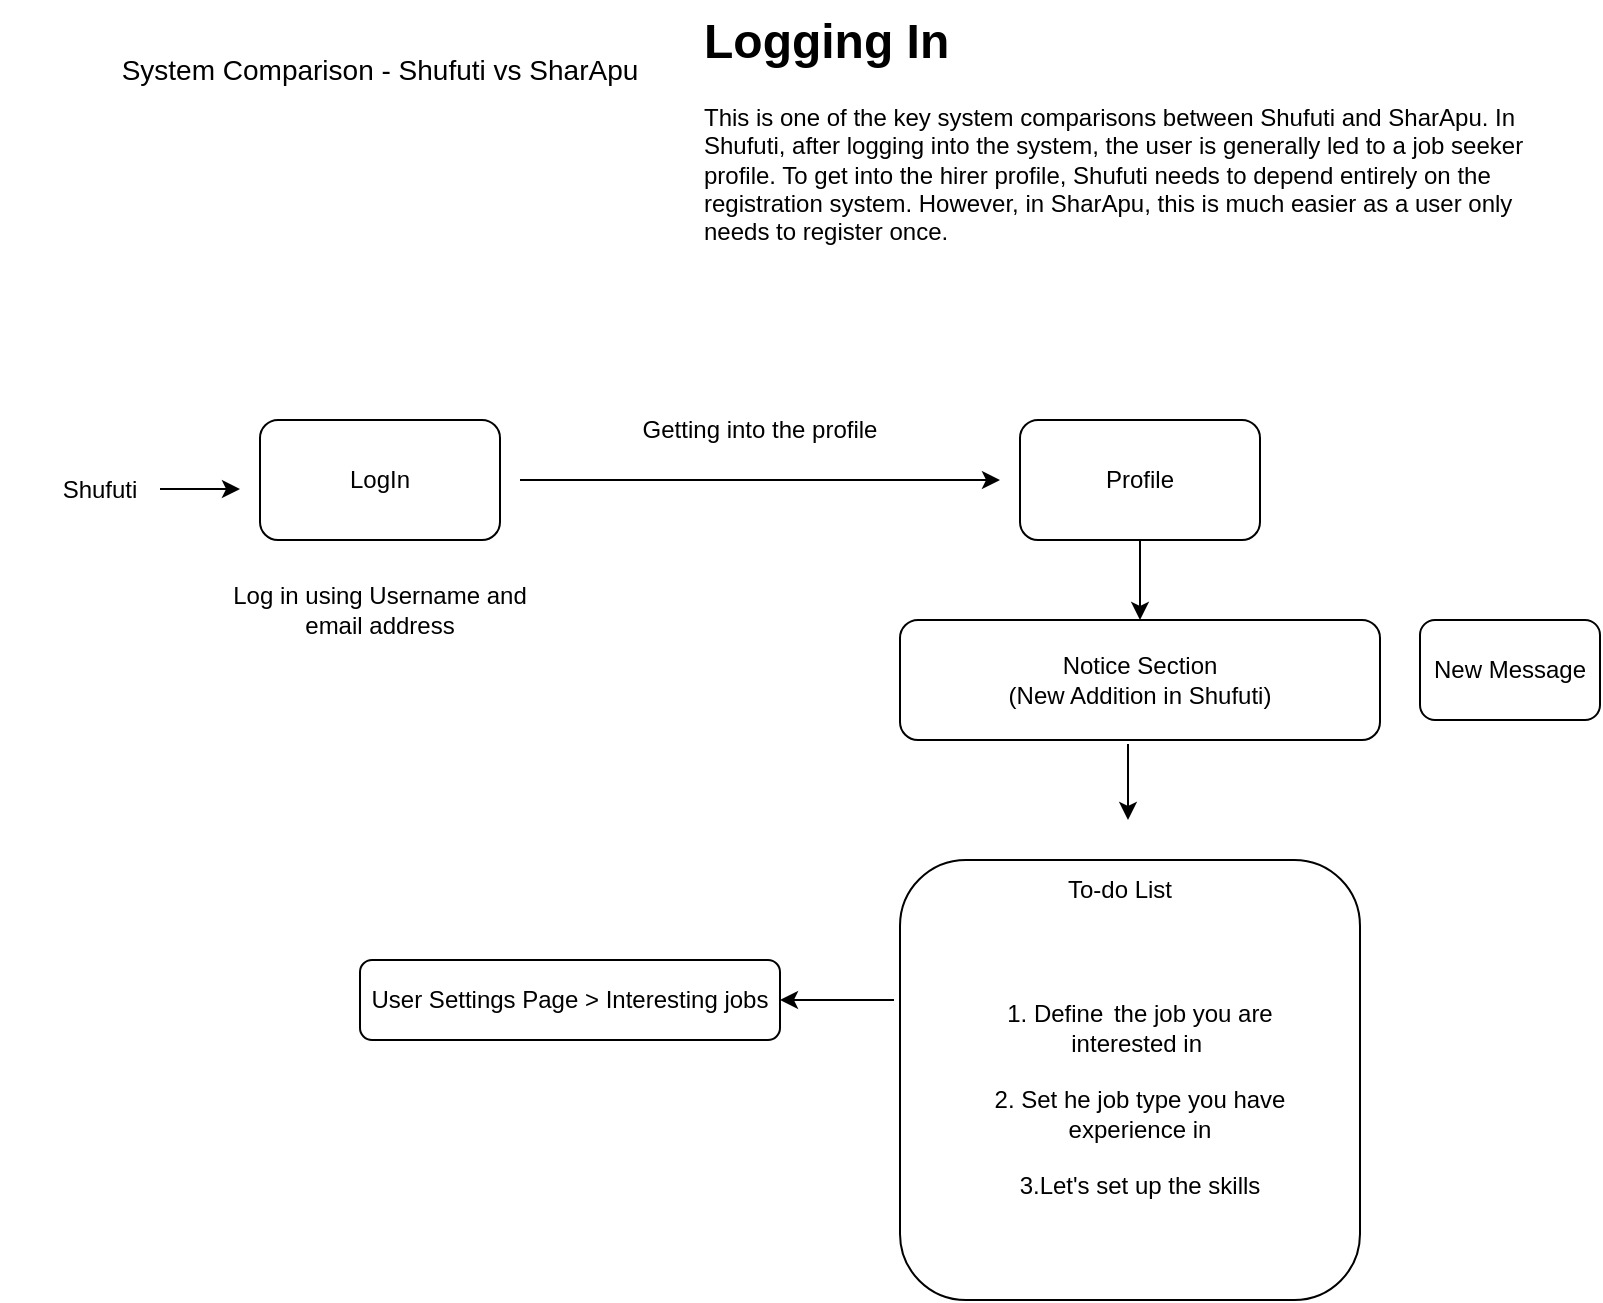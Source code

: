 <mxfile version="26.2.14">
  <diagram name="Page-1" id="rRXREN92COTW--sJTIDk">
    <mxGraphModel dx="872" dy="473" grid="1" gridSize="10" guides="1" tooltips="1" connect="1" arrows="1" fold="1" page="1" pageScale="1" pageWidth="850" pageHeight="1100" math="0" shadow="0">
      <root>
        <mxCell id="0" />
        <mxCell id="1" parent="0" />
        <mxCell id="A7O0k4JukA3mzkTsGUJ9-1" value="&lt;font style=&quot;font-size: 14px;&quot;&gt;System Comparison - Shufuti vs SharApu&lt;/font&gt;" style="text;html=1;align=center;verticalAlign=middle;whiteSpace=wrap;rounded=0;" vertex="1" parent="1">
          <mxGeometry x="20" y="30" width="380" height="30" as="geometry" />
        </mxCell>
        <mxCell id="A7O0k4JukA3mzkTsGUJ9-2" value="&lt;h1 style=&quot;margin-top: 0px;&quot;&gt;Logging In&lt;/h1&gt;&lt;p&gt;This is one of the key system comparisons between Shufuti and SharApu. In Shufuti, after logging into the system, the user is generally led to a job seeker profile. To get into the hirer profile, Shufuti needs to depend entirely on the registration system. However, in SharApu, this is much easier as a user only needs to register once.&amp;nbsp;&lt;/p&gt;" style="text;html=1;whiteSpace=wrap;overflow=hidden;rounded=0;" vertex="1" parent="1">
          <mxGeometry x="370" y="10" width="440" height="150" as="geometry" />
        </mxCell>
        <mxCell id="A7O0k4JukA3mzkTsGUJ9-3" value="Shufuti" style="text;html=1;align=center;verticalAlign=middle;whiteSpace=wrap;rounded=0;" vertex="1" parent="1">
          <mxGeometry x="40" y="240" width="60" height="30" as="geometry" />
        </mxCell>
        <mxCell id="A7O0k4JukA3mzkTsGUJ9-5" value="LogIn" style="rounded=1;whiteSpace=wrap;html=1;" vertex="1" parent="1">
          <mxGeometry x="150" y="220" width="120" height="60" as="geometry" />
        </mxCell>
        <mxCell id="A7O0k4JukA3mzkTsGUJ9-6" value="" style="endArrow=classic;html=1;rounded=0;" edge="1" parent="1">
          <mxGeometry width="50" height="50" relative="1" as="geometry">
            <mxPoint x="100" y="254.5" as="sourcePoint" />
            <mxPoint x="140" y="254.5" as="targetPoint" />
          </mxGeometry>
        </mxCell>
        <mxCell id="A7O0k4JukA3mzkTsGUJ9-7" value="Log in using Username and email address" style="text;html=1;align=center;verticalAlign=middle;whiteSpace=wrap;rounded=0;" vertex="1" parent="1">
          <mxGeometry x="130" y="290" width="160" height="50" as="geometry" />
        </mxCell>
        <mxCell id="A7O0k4JukA3mzkTsGUJ9-8" value="" style="endArrow=classic;html=1;rounded=0;" edge="1" parent="1">
          <mxGeometry width="50" height="50" relative="1" as="geometry">
            <mxPoint x="280" y="250" as="sourcePoint" />
            <mxPoint x="520" y="250" as="targetPoint" />
          </mxGeometry>
        </mxCell>
        <mxCell id="A7O0k4JukA3mzkTsGUJ9-9" value="Getting into the profile" style="text;html=1;align=center;verticalAlign=middle;whiteSpace=wrap;rounded=0;" vertex="1" parent="1">
          <mxGeometry x="310" y="210" width="180" height="30" as="geometry" />
        </mxCell>
        <mxCell id="A7O0k4JukA3mzkTsGUJ9-10" value="Profile" style="rounded=1;whiteSpace=wrap;html=1;" vertex="1" parent="1">
          <mxGeometry x="530" y="220" width="120" height="60" as="geometry" />
        </mxCell>
        <mxCell id="A7O0k4JukA3mzkTsGUJ9-11" value="" style="endArrow=classic;html=1;rounded=0;exitX=0.5;exitY=1;exitDx=0;exitDy=0;" edge="1" parent="1" source="A7O0k4JukA3mzkTsGUJ9-10">
          <mxGeometry width="50" height="50" relative="1" as="geometry">
            <mxPoint x="620" y="330" as="sourcePoint" />
            <mxPoint x="590" y="320" as="targetPoint" />
          </mxGeometry>
        </mxCell>
        <mxCell id="A7O0k4JukA3mzkTsGUJ9-12" value="Notice Section&lt;div&gt;(New Addition in Shufuti)&lt;/div&gt;" style="rounded=1;whiteSpace=wrap;html=1;" vertex="1" parent="1">
          <mxGeometry x="470" y="320" width="240" height="60" as="geometry" />
        </mxCell>
        <mxCell id="A7O0k4JukA3mzkTsGUJ9-13" value="" style="endArrow=classic;html=1;rounded=0;exitX=0.475;exitY=1.033;exitDx=0;exitDy=0;exitPerimeter=0;" edge="1" parent="1" source="A7O0k4JukA3mzkTsGUJ9-12">
          <mxGeometry width="50" height="50" relative="1" as="geometry">
            <mxPoint x="590" y="460" as="sourcePoint" />
            <mxPoint x="584" y="420" as="targetPoint" />
          </mxGeometry>
        </mxCell>
        <mxCell id="A7O0k4JukA3mzkTsGUJ9-14" value="" style="rounded=1;whiteSpace=wrap;html=1;" vertex="1" parent="1">
          <mxGeometry x="470" y="440" width="230" height="220" as="geometry" />
        </mxCell>
        <mxCell id="A7O0k4JukA3mzkTsGUJ9-15" value="To-do List" style="text;html=1;align=center;verticalAlign=middle;whiteSpace=wrap;rounded=0;" vertex="1" parent="1">
          <mxGeometry x="520" y="440" width="120" height="30" as="geometry" />
        </mxCell>
        <mxCell id="A7O0k4JukA3mzkTsGUJ9-16" value="1. Define&amp;nbsp;&lt;span style=&quot;white-space: pre;&quot;&gt;&#x9;&lt;/span&gt;the job you are interested in&amp;nbsp;&lt;div&gt;&lt;br&gt;&lt;div&gt;2. Set he job type you have experience in&lt;/div&gt;&lt;div&gt;&lt;br&gt;&lt;/div&gt;&lt;div&gt;3.Let&#39;s set up the skills&lt;/div&gt;&lt;/div&gt;" style="text;html=1;align=center;verticalAlign=middle;whiteSpace=wrap;rounded=0;" vertex="1" parent="1">
          <mxGeometry x="510" y="480" width="160" height="160" as="geometry" />
        </mxCell>
        <mxCell id="A7O0k4JukA3mzkTsGUJ9-17" value="New Message" style="rounded=1;whiteSpace=wrap;html=1;" vertex="1" parent="1">
          <mxGeometry x="730" y="320" width="90" height="50" as="geometry" />
        </mxCell>
        <mxCell id="A7O0k4JukA3mzkTsGUJ9-18" value="" style="endArrow=classic;html=1;rounded=0;exitX=-0.013;exitY=0.318;exitDx=0;exitDy=0;exitPerimeter=0;" edge="1" parent="1" source="A7O0k4JukA3mzkTsGUJ9-14">
          <mxGeometry width="50" height="50" relative="1" as="geometry">
            <mxPoint x="400" y="520" as="sourcePoint" />
            <mxPoint x="410" y="510" as="targetPoint" />
          </mxGeometry>
        </mxCell>
        <mxCell id="A7O0k4JukA3mzkTsGUJ9-19" value="User Settings Page &amp;gt; Interesting jobs" style="rounded=1;whiteSpace=wrap;html=1;" vertex="1" parent="1">
          <mxGeometry x="200" y="490" width="210" height="40" as="geometry" />
        </mxCell>
      </root>
    </mxGraphModel>
  </diagram>
</mxfile>
